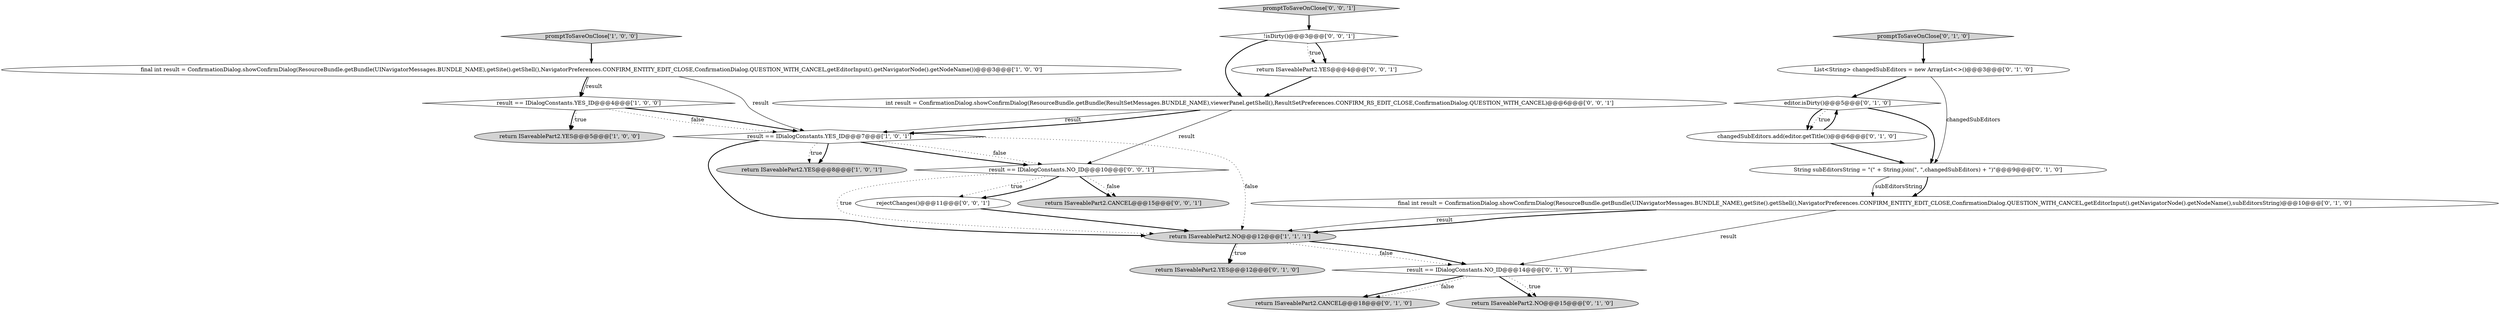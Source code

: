 digraph {
12 [style = filled, label = "editor.isDirty()@@@5@@@['0', '1', '0']", fillcolor = white, shape = diamond image = "AAA1AAABBB2BBB"];
15 [style = filled, label = "changedSubEditors.add(editor.getTitle())@@@6@@@['0', '1', '0']", fillcolor = white, shape = ellipse image = "AAA1AAABBB2BBB"];
1 [style = filled, label = "return ISaveablePart2.NO@@@12@@@['1', '1', '1']", fillcolor = lightgray, shape = ellipse image = "AAA0AAABBB1BBB"];
8 [style = filled, label = "return ISaveablePart2.CANCEL@@@18@@@['0', '1', '0']", fillcolor = lightgray, shape = ellipse image = "AAA0AAABBB2BBB"];
5 [style = filled, label = "promptToSaveOnClose['1', '0', '0']", fillcolor = lightgray, shape = diamond image = "AAA0AAABBB1BBB"];
6 [style = filled, label = "return ISaveablePart2.YES@@@5@@@['1', '0', '0']", fillcolor = lightgray, shape = ellipse image = "AAA0AAABBB1BBB"];
19 [style = filled, label = "result == IDialogConstants.NO_ID@@@10@@@['0', '0', '1']", fillcolor = white, shape = diamond image = "AAA0AAABBB3BBB"];
3 [style = filled, label = "result == IDialogConstants.YES_ID@@@4@@@['1', '0', '0']", fillcolor = white, shape = diamond image = "AAA0AAABBB1BBB"];
4 [style = filled, label = "return ISaveablePart2.YES@@@8@@@['1', '0', '1']", fillcolor = lightgray, shape = ellipse image = "AAA0AAABBB1BBB"];
11 [style = filled, label = "List<String> changedSubEditors = new ArrayList<>()@@@3@@@['0', '1', '0']", fillcolor = white, shape = ellipse image = "AAA0AAABBB2BBB"];
2 [style = filled, label = "final int result = ConfirmationDialog.showConfirmDialog(ResourceBundle.getBundle(UINavigatorMessages.BUNDLE_NAME),getSite().getShell(),NavigatorPreferences.CONFIRM_ENTITY_EDIT_CLOSE,ConfirmationDialog.QUESTION_WITH_CANCEL,getEditorInput().getNavigatorNode().getNodeName())@@@3@@@['1', '0', '0']", fillcolor = white, shape = ellipse image = "AAA0AAABBB1BBB"];
14 [style = filled, label = "final int result = ConfirmationDialog.showConfirmDialog(ResourceBundle.getBundle(UINavigatorMessages.BUNDLE_NAME),getSite().getShell(),NavigatorPreferences.CONFIRM_ENTITY_EDIT_CLOSE,ConfirmationDialog.QUESTION_WITH_CANCEL,getEditorInput().getNavigatorNode().getNodeName(),subEditorsString)@@@10@@@['0', '1', '0']", fillcolor = white, shape = ellipse image = "AAA1AAABBB2BBB"];
0 [style = filled, label = "result == IDialogConstants.YES_ID@@@7@@@['1', '0', '1']", fillcolor = white, shape = diamond image = "AAA0AAABBB1BBB"];
18 [style = filled, label = "int result = ConfirmationDialog.showConfirmDialog(ResourceBundle.getBundle(ResultSetMessages.BUNDLE_NAME),viewerPanel.getShell(),ResultSetPreferences.CONFIRM_RS_EDIT_CLOSE,ConfirmationDialog.QUESTION_WITH_CANCEL)@@@6@@@['0', '0', '1']", fillcolor = white, shape = ellipse image = "AAA0AAABBB3BBB"];
23 [style = filled, label = "return ISaveablePart2.YES@@@4@@@['0', '0', '1']", fillcolor = white, shape = ellipse image = "AAA0AAABBB3BBB"];
10 [style = filled, label = "return ISaveablePart2.NO@@@15@@@['0', '1', '0']", fillcolor = lightgray, shape = ellipse image = "AAA0AAABBB2BBB"];
17 [style = filled, label = "!isDirty()@@@3@@@['0', '0', '1']", fillcolor = white, shape = diamond image = "AAA0AAABBB3BBB"];
9 [style = filled, label = "return ISaveablePart2.YES@@@12@@@['0', '1', '0']", fillcolor = lightgray, shape = ellipse image = "AAA0AAABBB2BBB"];
7 [style = filled, label = "result == IDialogConstants.NO_ID@@@14@@@['0', '1', '0']", fillcolor = white, shape = diamond image = "AAA0AAABBB2BBB"];
13 [style = filled, label = "promptToSaveOnClose['0', '1', '0']", fillcolor = lightgray, shape = diamond image = "AAA0AAABBB2BBB"];
21 [style = filled, label = "rejectChanges()@@@11@@@['0', '0', '1']", fillcolor = white, shape = ellipse image = "AAA0AAABBB3BBB"];
22 [style = filled, label = "return ISaveablePart2.CANCEL@@@15@@@['0', '0', '1']", fillcolor = lightgray, shape = ellipse image = "AAA0AAABBB3BBB"];
16 [style = filled, label = "String subEditorsString = \"(\" + String.join(\", \",changedSubEditors) + \")\"@@@9@@@['0', '1', '0']", fillcolor = white, shape = ellipse image = "AAA1AAABBB2BBB"];
20 [style = filled, label = "promptToSaveOnClose['0', '0', '1']", fillcolor = lightgray, shape = diamond image = "AAA0AAABBB3BBB"];
5->2 [style = bold, label=""];
19->21 [style = dotted, label="true"];
0->19 [style = dotted, label="false"];
7->8 [style = bold, label=""];
0->4 [style = bold, label=""];
18->19 [style = solid, label="result"];
11->12 [style = bold, label=""];
1->9 [style = bold, label=""];
0->1 [style = dotted, label="false"];
16->14 [style = solid, label="subEditorsString"];
1->9 [style = dotted, label="true"];
7->10 [style = bold, label=""];
14->7 [style = solid, label="result"];
15->12 [style = bold, label=""];
17->18 [style = bold, label=""];
12->15 [style = bold, label=""];
3->0 [style = dotted, label="false"];
7->10 [style = dotted, label="true"];
18->0 [style = solid, label="result"];
17->23 [style = dotted, label="true"];
0->19 [style = bold, label=""];
19->22 [style = bold, label=""];
12->15 [style = dotted, label="true"];
11->16 [style = solid, label="changedSubEditors"];
0->1 [style = bold, label=""];
14->1 [style = solid, label="result"];
12->16 [style = bold, label=""];
14->1 [style = bold, label=""];
3->6 [style = bold, label=""];
2->3 [style = bold, label=""];
19->21 [style = bold, label=""];
13->11 [style = bold, label=""];
3->0 [style = bold, label=""];
16->14 [style = bold, label=""];
3->6 [style = dotted, label="true"];
15->16 [style = bold, label=""];
17->23 [style = bold, label=""];
19->1 [style = dotted, label="true"];
2->3 [style = solid, label="result"];
23->18 [style = bold, label=""];
20->17 [style = bold, label=""];
7->8 [style = dotted, label="false"];
1->7 [style = dotted, label="false"];
21->1 [style = bold, label=""];
19->22 [style = dotted, label="false"];
0->4 [style = dotted, label="true"];
1->7 [style = bold, label=""];
18->0 [style = bold, label=""];
2->0 [style = solid, label="result"];
}
